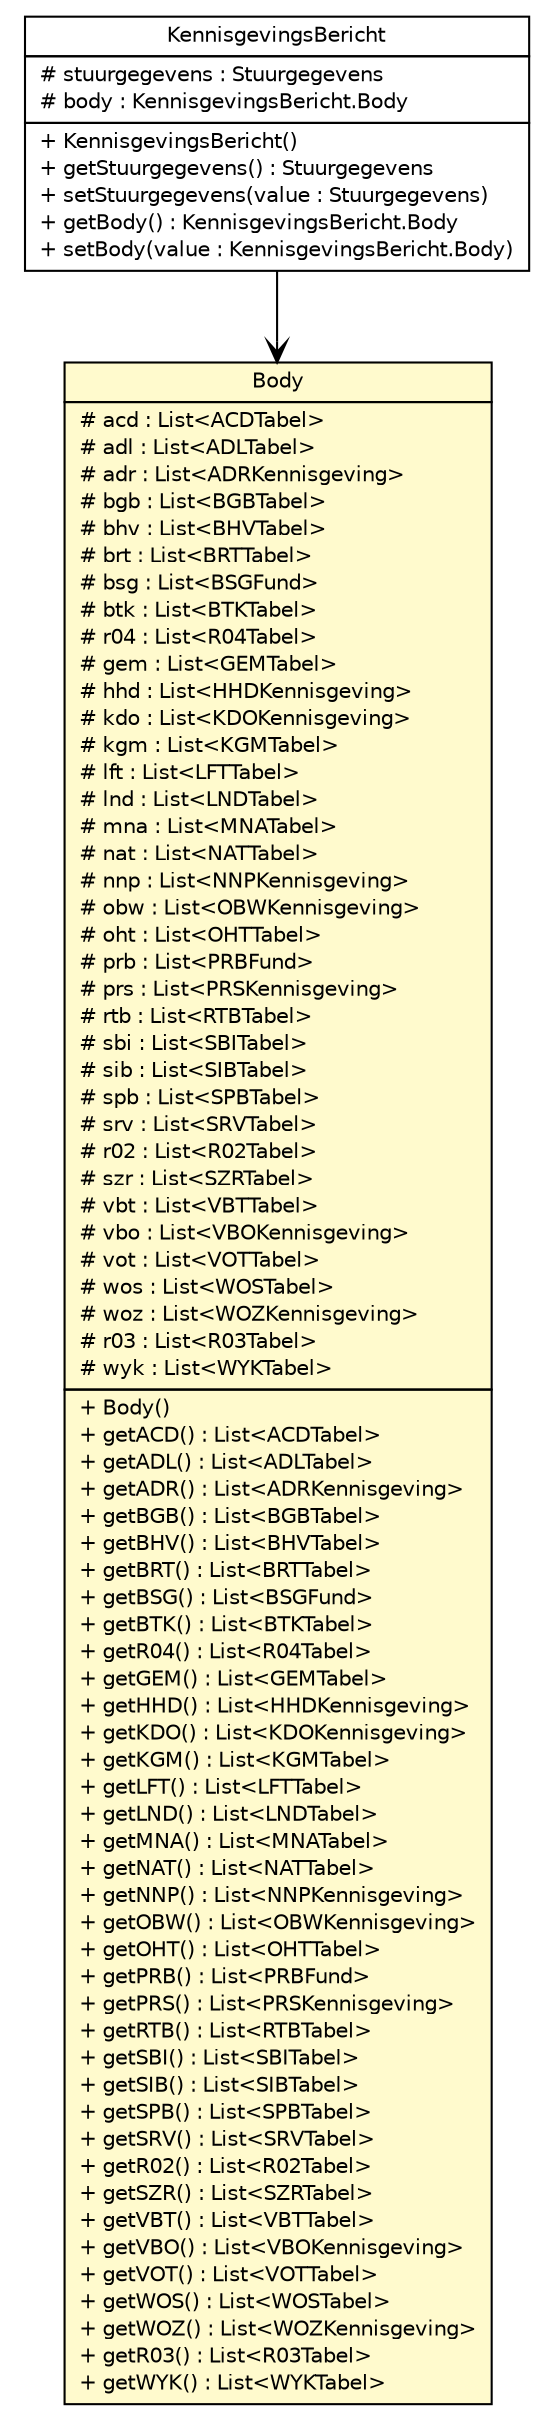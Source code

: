 #!/usr/local/bin/dot
#
# Class diagram 
# Generated by UMLGraph version R5_6-24-gf6e263 (http://www.umlgraph.org/)
#

digraph G {
	edge [fontname="Helvetica",fontsize=10,labelfontname="Helvetica",labelfontsize=10];
	node [fontname="Helvetica",fontsize=10,shape=plaintext];
	nodesep=0.25;
	ranksep=0.5;
	// nl.egem.stuf.sector.bg._0204.KennisgevingsBericht
	c102405 [label=<<table title="nl.egem.stuf.sector.bg._0204.KennisgevingsBericht" border="0" cellborder="1" cellspacing="0" cellpadding="2" port="p" href="./KennisgevingsBericht.html">
		<tr><td><table border="0" cellspacing="0" cellpadding="1">
<tr><td align="center" balign="center"> KennisgevingsBericht </td></tr>
		</table></td></tr>
		<tr><td><table border="0" cellspacing="0" cellpadding="1">
<tr><td align="left" balign="left"> # stuurgegevens : Stuurgegevens </td></tr>
<tr><td align="left" balign="left"> # body : KennisgevingsBericht.Body </td></tr>
		</table></td></tr>
		<tr><td><table border="0" cellspacing="0" cellpadding="1">
<tr><td align="left" balign="left"> + KennisgevingsBericht() </td></tr>
<tr><td align="left" balign="left"> + getStuurgegevens() : Stuurgegevens </td></tr>
<tr><td align="left" balign="left"> + setStuurgegevens(value : Stuurgegevens) </td></tr>
<tr><td align="left" balign="left"> + getBody() : KennisgevingsBericht.Body </td></tr>
<tr><td align="left" balign="left"> + setBody(value : KennisgevingsBericht.Body) </td></tr>
		</table></td></tr>
		</table>>, URL="./KennisgevingsBericht.html", fontname="Helvetica", fontcolor="black", fontsize=10.0];
	// nl.egem.stuf.sector.bg._0204.KennisgevingsBericht.Body
	c102406 [label=<<table title="nl.egem.stuf.sector.bg._0204.KennisgevingsBericht.Body" border="0" cellborder="1" cellspacing="0" cellpadding="2" port="p" bgcolor="lemonChiffon" href="./KennisgevingsBericht.Body.html">
		<tr><td><table border="0" cellspacing="0" cellpadding="1">
<tr><td align="center" balign="center"> Body </td></tr>
		</table></td></tr>
		<tr><td><table border="0" cellspacing="0" cellpadding="1">
<tr><td align="left" balign="left"> # acd : List&lt;ACDTabel&gt; </td></tr>
<tr><td align="left" balign="left"> # adl : List&lt;ADLTabel&gt; </td></tr>
<tr><td align="left" balign="left"> # adr : List&lt;ADRKennisgeving&gt; </td></tr>
<tr><td align="left" balign="left"> # bgb : List&lt;BGBTabel&gt; </td></tr>
<tr><td align="left" balign="left"> # bhv : List&lt;BHVTabel&gt; </td></tr>
<tr><td align="left" balign="left"> # brt : List&lt;BRTTabel&gt; </td></tr>
<tr><td align="left" balign="left"> # bsg : List&lt;BSGFund&gt; </td></tr>
<tr><td align="left" balign="left"> # btk : List&lt;BTKTabel&gt; </td></tr>
<tr><td align="left" balign="left"> # r04 : List&lt;R04Tabel&gt; </td></tr>
<tr><td align="left" balign="left"> # gem : List&lt;GEMTabel&gt; </td></tr>
<tr><td align="left" balign="left"> # hhd : List&lt;HHDKennisgeving&gt; </td></tr>
<tr><td align="left" balign="left"> # kdo : List&lt;KDOKennisgeving&gt; </td></tr>
<tr><td align="left" balign="left"> # kgm : List&lt;KGMTabel&gt; </td></tr>
<tr><td align="left" balign="left"> # lft : List&lt;LFTTabel&gt; </td></tr>
<tr><td align="left" balign="left"> # lnd : List&lt;LNDTabel&gt; </td></tr>
<tr><td align="left" balign="left"> # mna : List&lt;MNATabel&gt; </td></tr>
<tr><td align="left" balign="left"> # nat : List&lt;NATTabel&gt; </td></tr>
<tr><td align="left" balign="left"> # nnp : List&lt;NNPKennisgeving&gt; </td></tr>
<tr><td align="left" balign="left"> # obw : List&lt;OBWKennisgeving&gt; </td></tr>
<tr><td align="left" balign="left"> # oht : List&lt;OHTTabel&gt; </td></tr>
<tr><td align="left" balign="left"> # prb : List&lt;PRBFund&gt; </td></tr>
<tr><td align="left" balign="left"> # prs : List&lt;PRSKennisgeving&gt; </td></tr>
<tr><td align="left" balign="left"> # rtb : List&lt;RTBTabel&gt; </td></tr>
<tr><td align="left" balign="left"> # sbi : List&lt;SBITabel&gt; </td></tr>
<tr><td align="left" balign="left"> # sib : List&lt;SIBTabel&gt; </td></tr>
<tr><td align="left" balign="left"> # spb : List&lt;SPBTabel&gt; </td></tr>
<tr><td align="left" balign="left"> # srv : List&lt;SRVTabel&gt; </td></tr>
<tr><td align="left" balign="left"> # r02 : List&lt;R02Tabel&gt; </td></tr>
<tr><td align="left" balign="left"> # szr : List&lt;SZRTabel&gt; </td></tr>
<tr><td align="left" balign="left"> # vbt : List&lt;VBTTabel&gt; </td></tr>
<tr><td align="left" balign="left"> # vbo : List&lt;VBOKennisgeving&gt; </td></tr>
<tr><td align="left" balign="left"> # vot : List&lt;VOTTabel&gt; </td></tr>
<tr><td align="left" balign="left"> # wos : List&lt;WOSTabel&gt; </td></tr>
<tr><td align="left" balign="left"> # woz : List&lt;WOZKennisgeving&gt; </td></tr>
<tr><td align="left" balign="left"> # r03 : List&lt;R03Tabel&gt; </td></tr>
<tr><td align="left" balign="left"> # wyk : List&lt;WYKTabel&gt; </td></tr>
		</table></td></tr>
		<tr><td><table border="0" cellspacing="0" cellpadding="1">
<tr><td align="left" balign="left"> + Body() </td></tr>
<tr><td align="left" balign="left"> + getACD() : List&lt;ACDTabel&gt; </td></tr>
<tr><td align="left" balign="left"> + getADL() : List&lt;ADLTabel&gt; </td></tr>
<tr><td align="left" balign="left"> + getADR() : List&lt;ADRKennisgeving&gt; </td></tr>
<tr><td align="left" balign="left"> + getBGB() : List&lt;BGBTabel&gt; </td></tr>
<tr><td align="left" balign="left"> + getBHV() : List&lt;BHVTabel&gt; </td></tr>
<tr><td align="left" balign="left"> + getBRT() : List&lt;BRTTabel&gt; </td></tr>
<tr><td align="left" balign="left"> + getBSG() : List&lt;BSGFund&gt; </td></tr>
<tr><td align="left" balign="left"> + getBTK() : List&lt;BTKTabel&gt; </td></tr>
<tr><td align="left" balign="left"> + getR04() : List&lt;R04Tabel&gt; </td></tr>
<tr><td align="left" balign="left"> + getGEM() : List&lt;GEMTabel&gt; </td></tr>
<tr><td align="left" balign="left"> + getHHD() : List&lt;HHDKennisgeving&gt; </td></tr>
<tr><td align="left" balign="left"> + getKDO() : List&lt;KDOKennisgeving&gt; </td></tr>
<tr><td align="left" balign="left"> + getKGM() : List&lt;KGMTabel&gt; </td></tr>
<tr><td align="left" balign="left"> + getLFT() : List&lt;LFTTabel&gt; </td></tr>
<tr><td align="left" balign="left"> + getLND() : List&lt;LNDTabel&gt; </td></tr>
<tr><td align="left" balign="left"> + getMNA() : List&lt;MNATabel&gt; </td></tr>
<tr><td align="left" balign="left"> + getNAT() : List&lt;NATTabel&gt; </td></tr>
<tr><td align="left" balign="left"> + getNNP() : List&lt;NNPKennisgeving&gt; </td></tr>
<tr><td align="left" balign="left"> + getOBW() : List&lt;OBWKennisgeving&gt; </td></tr>
<tr><td align="left" balign="left"> + getOHT() : List&lt;OHTTabel&gt; </td></tr>
<tr><td align="left" balign="left"> + getPRB() : List&lt;PRBFund&gt; </td></tr>
<tr><td align="left" balign="left"> + getPRS() : List&lt;PRSKennisgeving&gt; </td></tr>
<tr><td align="left" balign="left"> + getRTB() : List&lt;RTBTabel&gt; </td></tr>
<tr><td align="left" balign="left"> + getSBI() : List&lt;SBITabel&gt; </td></tr>
<tr><td align="left" balign="left"> + getSIB() : List&lt;SIBTabel&gt; </td></tr>
<tr><td align="left" balign="left"> + getSPB() : List&lt;SPBTabel&gt; </td></tr>
<tr><td align="left" balign="left"> + getSRV() : List&lt;SRVTabel&gt; </td></tr>
<tr><td align="left" balign="left"> + getR02() : List&lt;R02Tabel&gt; </td></tr>
<tr><td align="left" balign="left"> + getSZR() : List&lt;SZRTabel&gt; </td></tr>
<tr><td align="left" balign="left"> + getVBT() : List&lt;VBTTabel&gt; </td></tr>
<tr><td align="left" balign="left"> + getVBO() : List&lt;VBOKennisgeving&gt; </td></tr>
<tr><td align="left" balign="left"> + getVOT() : List&lt;VOTTabel&gt; </td></tr>
<tr><td align="left" balign="left"> + getWOS() : List&lt;WOSTabel&gt; </td></tr>
<tr><td align="left" balign="left"> + getWOZ() : List&lt;WOZKennisgeving&gt; </td></tr>
<tr><td align="left" balign="left"> + getR03() : List&lt;R03Tabel&gt; </td></tr>
<tr><td align="left" balign="left"> + getWYK() : List&lt;WYKTabel&gt; </td></tr>
		</table></td></tr>
		</table>>, URL="./KennisgevingsBericht.Body.html", fontname="Helvetica", fontcolor="black", fontsize=10.0];
	// nl.egem.stuf.sector.bg._0204.KennisgevingsBericht NAVASSOC nl.egem.stuf.sector.bg._0204.KennisgevingsBericht.Body
	c102405:p -> c102406:p [taillabel="", label="", headlabel="", fontname="Helvetica", fontcolor="black", fontsize=10.0, color="black", arrowhead=open];
}

